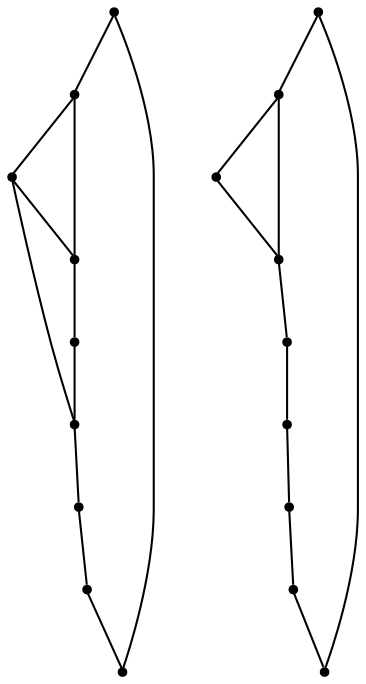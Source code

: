 graph {
  node [shape=point,comment="{\"directed\":false,\"doi\":\"10.4230/LIPIcs.GD.2024.10\",\"figure\":\"12 (2)\"}"]

  v0 [pos="1772.7174770265606,1100.1351426265717"]
  v1 [pos="1669.2680911349141,1130.5904814572666"]
  v2 [pos="1787.6757188068864,1071.3082288990736"]
  v3 [pos="1772.5174046283391,1328.1433954837453"]
  v4 [pos="1669.072216059732,1358.5987343144402"]
  v5 [pos="1787.4798437317042,1299.317244722874"]
  v6 [pos="1775.2348533174709,1044.8749958011697"]
  v7 [pos="1749.5611002002256,1027.7619086905934"]
  v8 [pos="1710.4294575019057,1015.7446756785266"]
  v9 [pos="1673.7734722473142,1012.0697197608013"]
  v10 [pos="1585.6992622245953,1113.4606090809068"]
  v11 [pos="1550.4895727361686,1071.3082288990738"]
  v12 [pos="1775.038978242289,1272.8829943361345"]
  v13 [pos="1749.3652251250437,1255.7699072255582"]
  v14 [pos="1710.2335824267236,1243.7529285357004"]
  v15 [pos="1673.5775971721323,1240.077718295766"]
  v16 [pos="1585.503387149413,1341.4688619380804"]
  v17 [pos="1550.2936976609867,1299.317244722874"]

  v0 -- v1 [id="-1",pos="1772.7174770265606,1100.1351426265717 1752.4871802280172,1118.3022382872334 1713.6623825672884,1130.5904814572666 1669.2680911349141,1130.5904814572666"]
  v11 -- v1 [id="-2",pos="1550.4895727361686,1071.3082288990738 1669.2680911349141,1130.5904814572666 1669.2680911349141,1130.5904814572666 1669.2680911349141,1130.5904814572666"]
  v2 -- v0 [id="-3",pos="1787.6757188068864,1071.3082288990736 1787.6922855137318,1081.7720586184469 1782.2691182426347,1091.602035938135 1772.7174770265606,1100.1351426265717"]
  v3 -- v4 [id="-4",pos="1772.5174046283391,1328.1433954837453 1752.2886136431089,1346.3107466345398 1713.4660442025538,1358.5987343144402 1669.072216059732,1358.5987343144402"]
  v5 -- v3 [id="-5",pos="1787.4798437317042,1299.317244722874 1787.492340307118,1309.7804997893554 1782.0693486926093,1319.6106944957255 1772.5174046283391,1328.1433954837453"]
  v8 -- v10 [id="-7",pos="1710.4294575019057,1015.7446756785266 1585.6992622245953,1113.4606090809068 1585.6992622245953,1113.4606090809068 1585.6992622245953,1113.4606090809068"]
  v17 -- v4 [id="-8",pos="1550.2936976609867,1299.317244722874 1616.103430205387,1297.0256108795768 1655.6934714562756,1316.7846026703633 1669.072216059732,1358.5987343144402"]
  v17 -- v15 [id="-9",pos="1550.2936976609867,1299.317244722874 1550.3102643678326,1266.5746591069842 1603.404111370017,1240.0320674592795 1673.5775971721323,1240.077718295766"]
  v11 -- v9 [id="-10",pos="1550.4895727361686,1071.3082288990738 1550.5061394430145,1038.5664062498106 1603.6041837682387,1012.0238146021056 1673.7734722473142,1012.0697197608013"]
  v4 -- v16 [id="-11",pos="1669.072216059732,1358.5987343144402 1636.3804561331483,1358.5987343144402 1606.917466520176,1352.0550603625766 1585.503387149413,1341.4688619380804"]
  v16 -- v17 [id="-12",pos="1585.503387149413,1341.4688619380804 1563.7689879939996,1330.7131740068698 1550.3102643678326,1315.800629321432 1550.2936976609867,1299.317244722874"]
  v15 -- v14 [id="-13",pos="1673.5775971721323,1240.077718295766 1683.4576226931863,1240.0320674592795 1697.4013153219857,1241.3430629160703 1710.2335824267236,1243.7529285357004"]
  v14 -- v13 [id="-14",pos="1710.2335824267236,1243.7529285357004 1724.899880662921,1246.4624741934988 1738.151236538407,1250.5825455903823 1749.3652251250437,1255.7699072255582"]
  v13 -- v12 [id="-15",pos="1749.3652251250437,1255.7699072255582 1759.8812734171102,1260.6260583379535 1768.617725587793,1266.412143602745 1775.038978242289,1272.8829943361345"]
  v12 -- v5 [id="-16",pos="1775.038978242289,1272.8829943361345 1783.0186720671982,1280.831035111204 1787.492340307118,1289.8130226334433 1787.4798437317042,1299.317244722874"]
  v1 -- v10 [id="-17",pos="1669.2680911349141,1130.5904814572666 1636.5777758422682,1130.5904814572666 1607.1142814664724,1124.046550159882 1585.6992622245953,1113.4606090809068"]
  v10 -- v11 [id="-18",pos="1585.6992622245953,1113.4606090809068 1563.965405029545,1102.7043584598514 1550.5061394430145,1087.7920883938768 1550.4895727361686,1071.3082288990738"]
  v9 -- v8 [id="-19",pos="1673.7734722473142,1012.0697197608013 1683.6533086451195,1012.0238146021056 1697.5970290970056,1013.3347759928545 1710.4294575019057,1015.7446756785266"]
  v8 -- v7 [id="-20",pos="1710.4294575019057,1015.7446756785266 1725.0956908170274,1018.4540111994643 1738.3472076059838,1022.573881346095 1749.5611002002256,1027.7619086905934"]
  v7 -- v6 [id="-21",pos="1749.5611002002256,1027.7619086905934 1760.0778979720476,1032.6169117165305 1768.8148158235424,1038.4027253224199 1775.2348533174709,1044.8749958011697"]
  v6 -- v2 [id="-22",pos="1775.2348533174709,1044.8749958011697 1783.217720816551,1052.8217030939127 1787.6922855137323,1061.8042269911762 1787.6757188068864,1071.3082288990736"]
}
